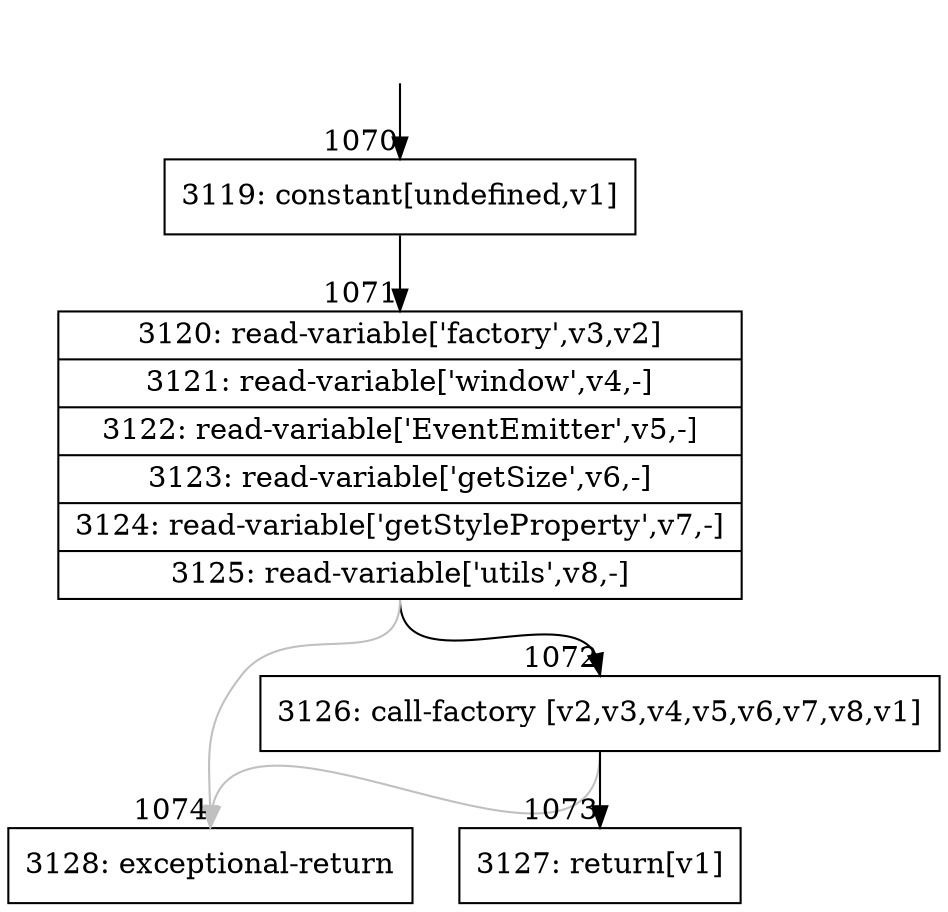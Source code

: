 digraph {
rankdir="TD"
BB_entry99[shape=none,label=""];
BB_entry99 -> BB1070 [tailport=s, headport=n, headlabel="    1070"]
BB1070 [shape=record label="{3119: constant[undefined,v1]}" ] 
BB1070 -> BB1071 [tailport=s, headport=n, headlabel="      1071"]
BB1071 [shape=record label="{3120: read-variable['factory',v3,v2]|3121: read-variable['window',v4,-]|3122: read-variable['EventEmitter',v5,-]|3123: read-variable['getSize',v6,-]|3124: read-variable['getStyleProperty',v7,-]|3125: read-variable['utils',v8,-]}" ] 
BB1071 -> BB1072 [tailport=s, headport=n, headlabel="      1072"]
BB1071 -> BB1074 [tailport=s, headport=n, color=gray, headlabel="      1074"]
BB1072 [shape=record label="{3126: call-factory [v2,v3,v4,v5,v6,v7,v8,v1]}" ] 
BB1072 -> BB1073 [tailport=s, headport=n, headlabel="      1073"]
BB1072 -> BB1074 [tailport=s, headport=n, color=gray]
BB1073 [shape=record label="{3127: return[v1]}" ] 
BB1074 [shape=record label="{3128: exceptional-return}" ] 
//#$~ 1490
}

